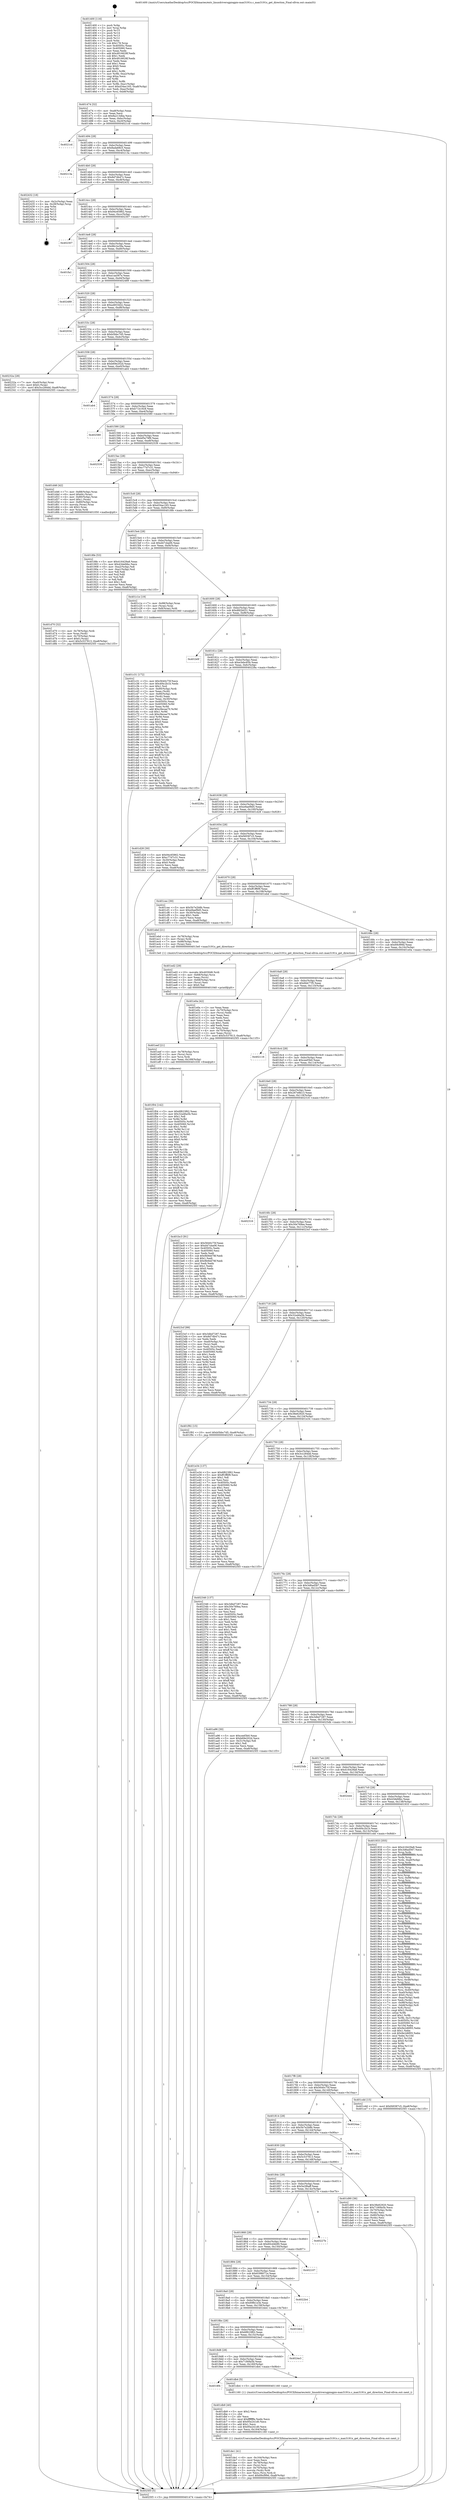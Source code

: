 digraph "0x401400" {
  label = "0x401400 (/mnt/c/Users/mathe/Desktop/tcc/POCII/binaries/extr_linuxdriversgpiogpio-max3191x.c_max3191x_get_direction_Final-ollvm.out::main(0))"
  labelloc = "t"
  node[shape=record]

  Entry [label="",width=0.3,height=0.3,shape=circle,fillcolor=black,style=filled]
  "0x401474" [label="{
     0x401474 [32]\l
     | [instrs]\l
     &nbsp;&nbsp;0x401474 \<+6\>: mov -0xa8(%rbp),%eax\l
     &nbsp;&nbsp;0x40147a \<+2\>: mov %eax,%ecx\l
     &nbsp;&nbsp;0x40147c \<+6\>: sub $0x8a213dba,%ecx\l
     &nbsp;&nbsp;0x401482 \<+6\>: mov %eax,-0xbc(%rbp)\l
     &nbsp;&nbsp;0x401488 \<+6\>: mov %ecx,-0xc0(%rbp)\l
     &nbsp;&nbsp;0x40148e \<+6\>: je 00000000004021cd \<main+0xdcd\>\l
  }"]
  "0x4021cd" [label="{
     0x4021cd\l
  }", style=dashed]
  "0x401494" [label="{
     0x401494 [28]\l
     | [instrs]\l
     &nbsp;&nbsp;0x401494 \<+5\>: jmp 0000000000401499 \<main+0x99\>\l
     &nbsp;&nbsp;0x401499 \<+6\>: mov -0xbc(%rbp),%eax\l
     &nbsp;&nbsp;0x40149f \<+5\>: sub $0x8ada68c5,%eax\l
     &nbsp;&nbsp;0x4014a4 \<+6\>: mov %eax,-0xc4(%rbp)\l
     &nbsp;&nbsp;0x4014aa \<+6\>: je 000000000040213a \<main+0xd3a\>\l
  }"]
  Exit [label="",width=0.3,height=0.3,shape=circle,fillcolor=black,style=filled,peripheries=2]
  "0x40213a" [label="{
     0x40213a\l
  }", style=dashed]
  "0x4014b0" [label="{
     0x4014b0 [28]\l
     | [instrs]\l
     &nbsp;&nbsp;0x4014b0 \<+5\>: jmp 00000000004014b5 \<main+0xb5\>\l
     &nbsp;&nbsp;0x4014b5 \<+6\>: mov -0xbc(%rbp),%eax\l
     &nbsp;&nbsp;0x4014bb \<+5\>: sub $0x8d7db47c,%eax\l
     &nbsp;&nbsp;0x4014c0 \<+6\>: mov %eax,-0xc8(%rbp)\l
     &nbsp;&nbsp;0x4014c6 \<+6\>: je 0000000000402432 \<main+0x1032\>\l
  }"]
  "0x401f04" [label="{
     0x401f04 [142]\l
     | [instrs]\l
     &nbsp;&nbsp;0x401f04 \<+5\>: mov $0x6f623f62,%eax\l
     &nbsp;&nbsp;0x401f09 \<+5\>: mov $0x32a46a5b,%esi\l
     &nbsp;&nbsp;0x401f0e \<+2\>: mov $0x1,%dl\l
     &nbsp;&nbsp;0x401f10 \<+3\>: xor %r8d,%r8d\l
     &nbsp;&nbsp;0x401f13 \<+8\>: mov 0x40505c,%r9d\l
     &nbsp;&nbsp;0x401f1b \<+8\>: mov 0x405060,%r10d\l
     &nbsp;&nbsp;0x401f23 \<+4\>: sub $0x1,%r8d\l
     &nbsp;&nbsp;0x401f27 \<+3\>: mov %r9d,%r11d\l
     &nbsp;&nbsp;0x401f2a \<+3\>: add %r8d,%r11d\l
     &nbsp;&nbsp;0x401f2d \<+4\>: imul %r11d,%r9d\l
     &nbsp;&nbsp;0x401f31 \<+4\>: and $0x1,%r9d\l
     &nbsp;&nbsp;0x401f35 \<+4\>: cmp $0x0,%r9d\l
     &nbsp;&nbsp;0x401f39 \<+3\>: sete %bl\l
     &nbsp;&nbsp;0x401f3c \<+4\>: cmp $0xa,%r10d\l
     &nbsp;&nbsp;0x401f40 \<+4\>: setl %r14b\l
     &nbsp;&nbsp;0x401f44 \<+3\>: mov %bl,%r15b\l
     &nbsp;&nbsp;0x401f47 \<+4\>: xor $0xff,%r15b\l
     &nbsp;&nbsp;0x401f4b \<+3\>: mov %r14b,%r12b\l
     &nbsp;&nbsp;0x401f4e \<+4\>: xor $0xff,%r12b\l
     &nbsp;&nbsp;0x401f52 \<+3\>: xor $0x0,%dl\l
     &nbsp;&nbsp;0x401f55 \<+3\>: mov %r15b,%r13b\l
     &nbsp;&nbsp;0x401f58 \<+4\>: and $0x0,%r13b\l
     &nbsp;&nbsp;0x401f5c \<+2\>: and %dl,%bl\l
     &nbsp;&nbsp;0x401f5e \<+3\>: mov %r12b,%cl\l
     &nbsp;&nbsp;0x401f61 \<+3\>: and $0x0,%cl\l
     &nbsp;&nbsp;0x401f64 \<+3\>: and %dl,%r14b\l
     &nbsp;&nbsp;0x401f67 \<+3\>: or %bl,%r13b\l
     &nbsp;&nbsp;0x401f6a \<+3\>: or %r14b,%cl\l
     &nbsp;&nbsp;0x401f6d \<+3\>: xor %cl,%r13b\l
     &nbsp;&nbsp;0x401f70 \<+3\>: or %r12b,%r15b\l
     &nbsp;&nbsp;0x401f73 \<+4\>: xor $0xff,%r15b\l
     &nbsp;&nbsp;0x401f77 \<+3\>: or $0x0,%dl\l
     &nbsp;&nbsp;0x401f7a \<+3\>: and %dl,%r15b\l
     &nbsp;&nbsp;0x401f7d \<+3\>: or %r15b,%r13b\l
     &nbsp;&nbsp;0x401f80 \<+4\>: test $0x1,%r13b\l
     &nbsp;&nbsp;0x401f84 \<+3\>: cmovne %esi,%eax\l
     &nbsp;&nbsp;0x401f87 \<+6\>: mov %eax,-0xa8(%rbp)\l
     &nbsp;&nbsp;0x401f8d \<+5\>: jmp 00000000004025f3 \<main+0x11f3\>\l
  }"]
  "0x402432" [label="{
     0x402432 [18]\l
     | [instrs]\l
     &nbsp;&nbsp;0x402432 \<+3\>: mov -0x2c(%rbp),%eax\l
     &nbsp;&nbsp;0x402435 \<+4\>: lea -0x28(%rbp),%rsp\l
     &nbsp;&nbsp;0x402439 \<+1\>: pop %rbx\l
     &nbsp;&nbsp;0x40243a \<+2\>: pop %r12\l
     &nbsp;&nbsp;0x40243c \<+2\>: pop %r13\l
     &nbsp;&nbsp;0x40243e \<+2\>: pop %r14\l
     &nbsp;&nbsp;0x402440 \<+2\>: pop %r15\l
     &nbsp;&nbsp;0x402442 \<+1\>: pop %rbp\l
     &nbsp;&nbsp;0x402443 \<+1\>: ret\l
  }"]
  "0x4014cc" [label="{
     0x4014cc [28]\l
     | [instrs]\l
     &nbsp;&nbsp;0x4014cc \<+5\>: jmp 00000000004014d1 \<main+0xd1\>\l
     &nbsp;&nbsp;0x4014d1 \<+6\>: mov -0xbc(%rbp),%eax\l
     &nbsp;&nbsp;0x4014d7 \<+5\>: sub $0x94c65862,%eax\l
     &nbsp;&nbsp;0x4014dc \<+6\>: mov %eax,-0xcc(%rbp)\l
     &nbsp;&nbsp;0x4014e2 \<+6\>: je 0000000000402307 \<main+0xf07\>\l
  }"]
  "0x401eef" [label="{
     0x401eef [21]\l
     | [instrs]\l
     &nbsp;&nbsp;0x401eef \<+4\>: mov -0x78(%rbp),%rcx\l
     &nbsp;&nbsp;0x401ef3 \<+3\>: mov (%rcx),%rcx\l
     &nbsp;&nbsp;0x401ef6 \<+3\>: mov %rcx,%rdi\l
     &nbsp;&nbsp;0x401ef9 \<+6\>: mov %eax,-0x168(%rbp)\l
     &nbsp;&nbsp;0x401eff \<+5\>: call 0000000000401030 \<free@plt\>\l
     | [calls]\l
     &nbsp;&nbsp;0x401030 \{1\} (unknown)\l
  }"]
  "0x402307" [label="{
     0x402307\l
  }", style=dashed]
  "0x4014e8" [label="{
     0x4014e8 [28]\l
     | [instrs]\l
     &nbsp;&nbsp;0x4014e8 \<+5\>: jmp 00000000004014ed \<main+0xed\>\l
     &nbsp;&nbsp;0x4014ed \<+6\>: mov -0xbc(%rbp),%eax\l
     &nbsp;&nbsp;0x4014f3 \<+5\>: sub $0x96c2e39a,%eax\l
     &nbsp;&nbsp;0x4014f8 \<+6\>: mov %eax,-0xd0(%rbp)\l
     &nbsp;&nbsp;0x4014fe \<+6\>: je 0000000000401fa1 \<main+0xba1\>\l
  }"]
  "0x401ed2" [label="{
     0x401ed2 [29]\l
     | [instrs]\l
     &nbsp;&nbsp;0x401ed2 \<+10\>: movabs $0x4030d6,%rdi\l
     &nbsp;&nbsp;0x401edc \<+4\>: mov -0x68(%rbp),%rcx\l
     &nbsp;&nbsp;0x401ee0 \<+2\>: mov %eax,(%rcx)\l
     &nbsp;&nbsp;0x401ee2 \<+4\>: mov -0x68(%rbp),%rcx\l
     &nbsp;&nbsp;0x401ee6 \<+2\>: mov (%rcx),%esi\l
     &nbsp;&nbsp;0x401ee8 \<+2\>: mov $0x0,%al\l
     &nbsp;&nbsp;0x401eea \<+5\>: call 0000000000401040 \<printf@plt\>\l
     | [calls]\l
     &nbsp;&nbsp;0x401040 \{1\} (unknown)\l
  }"]
  "0x401fa1" [label="{
     0x401fa1\l
  }", style=dashed]
  "0x401504" [label="{
     0x401504 [28]\l
     | [instrs]\l
     &nbsp;&nbsp;0x401504 \<+5\>: jmp 0000000000401509 \<main+0x109\>\l
     &nbsp;&nbsp;0x401509 \<+6\>: mov -0xbc(%rbp),%eax\l
     &nbsp;&nbsp;0x40150f \<+5\>: sub $0xa1aa587e,%eax\l
     &nbsp;&nbsp;0x401514 \<+6\>: mov %eax,-0xd4(%rbp)\l
     &nbsp;&nbsp;0x40151a \<+6\>: je 0000000000402489 \<main+0x1089\>\l
  }"]
  "0x401de1" [label="{
     0x401de1 [41]\l
     | [instrs]\l
     &nbsp;&nbsp;0x401de1 \<+6\>: mov -0x164(%rbp),%ecx\l
     &nbsp;&nbsp;0x401de7 \<+3\>: imul %eax,%ecx\l
     &nbsp;&nbsp;0x401dea \<+4\>: mov -0x78(%rbp),%rsi\l
     &nbsp;&nbsp;0x401dee \<+3\>: mov (%rsi),%rsi\l
     &nbsp;&nbsp;0x401df1 \<+4\>: mov -0x70(%rbp),%rdi\l
     &nbsp;&nbsp;0x401df5 \<+3\>: movslq (%rdi),%rdi\l
     &nbsp;&nbsp;0x401df8 \<+3\>: mov %ecx,(%rsi,%rdi,4)\l
     &nbsp;&nbsp;0x401dfb \<+10\>: movl $0x69cf99d,-0xa8(%rbp)\l
     &nbsp;&nbsp;0x401e05 \<+5\>: jmp 00000000004025f3 \<main+0x11f3\>\l
  }"]
  "0x402489" [label="{
     0x402489\l
  }", style=dashed]
  "0x401520" [label="{
     0x401520 [28]\l
     | [instrs]\l
     &nbsp;&nbsp;0x401520 \<+5\>: jmp 0000000000401525 \<main+0x125\>\l
     &nbsp;&nbsp;0x401525 \<+6\>: mov -0xbc(%rbp),%eax\l
     &nbsp;&nbsp;0x40152b \<+5\>: sub $0xa4833d2c,%eax\l
     &nbsp;&nbsp;0x401530 \<+6\>: mov %eax,-0xd8(%rbp)\l
     &nbsp;&nbsp;0x401536 \<+6\>: je 0000000000402034 \<main+0xc34\>\l
  }"]
  "0x401db9" [label="{
     0x401db9 [40]\l
     | [instrs]\l
     &nbsp;&nbsp;0x401db9 \<+5\>: mov $0x2,%ecx\l
     &nbsp;&nbsp;0x401dbe \<+1\>: cltd\l
     &nbsp;&nbsp;0x401dbf \<+2\>: idiv %ecx\l
     &nbsp;&nbsp;0x401dc1 \<+6\>: imul $0xfffffffe,%edx,%ecx\l
     &nbsp;&nbsp;0x401dc7 \<+6\>: add $0x95e241d0,%ecx\l
     &nbsp;&nbsp;0x401dcd \<+3\>: add $0x1,%ecx\l
     &nbsp;&nbsp;0x401dd0 \<+6\>: sub $0x95e241d0,%ecx\l
     &nbsp;&nbsp;0x401dd6 \<+6\>: mov %ecx,-0x164(%rbp)\l
     &nbsp;&nbsp;0x401ddc \<+5\>: call 0000000000401160 \<next_i\>\l
     | [calls]\l
     &nbsp;&nbsp;0x401160 \{1\} (/mnt/c/Users/mathe/Desktop/tcc/POCII/binaries/extr_linuxdriversgpiogpio-max3191x.c_max3191x_get_direction_Final-ollvm.out::next_i)\l
  }"]
  "0x402034" [label="{
     0x402034\l
  }", style=dashed]
  "0x40153c" [label="{
     0x40153c [28]\l
     | [instrs]\l
     &nbsp;&nbsp;0x40153c \<+5\>: jmp 0000000000401541 \<main+0x141\>\l
     &nbsp;&nbsp;0x401541 \<+6\>: mov -0xbc(%rbp),%eax\l
     &nbsp;&nbsp;0x401547 \<+5\>: sub $0xb5bbc7d5,%eax\l
     &nbsp;&nbsp;0x40154c \<+6\>: mov %eax,-0xdc(%rbp)\l
     &nbsp;&nbsp;0x401552 \<+6\>: je 000000000040232a \<main+0xf2a\>\l
  }"]
  "0x4018f4" [label="{
     0x4018f4\l
  }", style=dashed]
  "0x40232a" [label="{
     0x40232a [28]\l
     | [instrs]\l
     &nbsp;&nbsp;0x40232a \<+7\>: mov -0xa0(%rbp),%rax\l
     &nbsp;&nbsp;0x402331 \<+6\>: movl $0x0,(%rax)\l
     &nbsp;&nbsp;0x402337 \<+10\>: movl $0x3cc284dd,-0xa8(%rbp)\l
     &nbsp;&nbsp;0x402341 \<+5\>: jmp 00000000004025f3 \<main+0x11f3\>\l
  }"]
  "0x401558" [label="{
     0x401558 [28]\l
     | [instrs]\l
     &nbsp;&nbsp;0x401558 \<+5\>: jmp 000000000040155d \<main+0x15d\>\l
     &nbsp;&nbsp;0x40155d \<+6\>: mov -0xbc(%rbp),%eax\l
     &nbsp;&nbsp;0x401563 \<+5\>: sub $0xb69e202d,%eax\l
     &nbsp;&nbsp;0x401568 \<+6\>: mov %eax,-0xe0(%rbp)\l
     &nbsp;&nbsp;0x40156e \<+6\>: je 0000000000401ab4 \<main+0x6b4\>\l
  }"]
  "0x401db4" [label="{
     0x401db4 [5]\l
     | [instrs]\l
     &nbsp;&nbsp;0x401db4 \<+5\>: call 0000000000401160 \<next_i\>\l
     | [calls]\l
     &nbsp;&nbsp;0x401160 \{1\} (/mnt/c/Users/mathe/Desktop/tcc/POCII/binaries/extr_linuxdriversgpiogpio-max3191x.c_max3191x_get_direction_Final-ollvm.out::next_i)\l
  }"]
  "0x401ab4" [label="{
     0x401ab4\l
  }", style=dashed]
  "0x401574" [label="{
     0x401574 [28]\l
     | [instrs]\l
     &nbsp;&nbsp;0x401574 \<+5\>: jmp 0000000000401579 \<main+0x179\>\l
     &nbsp;&nbsp;0x401579 \<+6\>: mov -0xbc(%rbp),%eax\l
     &nbsp;&nbsp;0x40157f \<+5\>: sub $0xb71b16c8,%eax\l
     &nbsp;&nbsp;0x401584 \<+6\>: mov %eax,-0xe4(%rbp)\l
     &nbsp;&nbsp;0x40158a \<+6\>: je 0000000000402580 \<main+0x1180\>\l
  }"]
  "0x4018d8" [label="{
     0x4018d8 [28]\l
     | [instrs]\l
     &nbsp;&nbsp;0x4018d8 \<+5\>: jmp 00000000004018dd \<main+0x4dd\>\l
     &nbsp;&nbsp;0x4018dd \<+6\>: mov -0xbc(%rbp),%eax\l
     &nbsp;&nbsp;0x4018e3 \<+5\>: sub $0x7180fa5b,%eax\l
     &nbsp;&nbsp;0x4018e8 \<+6\>: mov %eax,-0x160(%rbp)\l
     &nbsp;&nbsp;0x4018ee \<+6\>: je 0000000000401db4 \<main+0x9b4\>\l
  }"]
  "0x402580" [label="{
     0x402580\l
  }", style=dashed]
  "0x401590" [label="{
     0x401590 [28]\l
     | [instrs]\l
     &nbsp;&nbsp;0x401590 \<+5\>: jmp 0000000000401595 \<main+0x195\>\l
     &nbsp;&nbsp;0x401595 \<+6\>: mov -0xbc(%rbp),%eax\l
     &nbsp;&nbsp;0x40159b \<+5\>: sub $0xbf5e79f9,%eax\l
     &nbsp;&nbsp;0x4015a0 \<+6\>: mov %eax,-0xe8(%rbp)\l
     &nbsp;&nbsp;0x4015a6 \<+6\>: je 0000000000402539 \<main+0x1139\>\l
  }"]
  "0x4024e3" [label="{
     0x4024e3\l
  }", style=dashed]
  "0x402539" [label="{
     0x402539\l
  }", style=dashed]
  "0x4015ac" [label="{
     0x4015ac [28]\l
     | [instrs]\l
     &nbsp;&nbsp;0x4015ac \<+5\>: jmp 00000000004015b1 \<main+0x1b1\>\l
     &nbsp;&nbsp;0x4015b1 \<+6\>: mov -0xbc(%rbp),%eax\l
     &nbsp;&nbsp;0x4015b7 \<+5\>: sub $0xc77d7c31,%eax\l
     &nbsp;&nbsp;0x4015bc \<+6\>: mov %eax,-0xec(%rbp)\l
     &nbsp;&nbsp;0x4015c2 \<+6\>: je 0000000000401d46 \<main+0x946\>\l
  }"]
  "0x4018bc" [label="{
     0x4018bc [28]\l
     | [instrs]\l
     &nbsp;&nbsp;0x4018bc \<+5\>: jmp 00000000004018c1 \<main+0x4c1\>\l
     &nbsp;&nbsp;0x4018c1 \<+6\>: mov -0xbc(%rbp),%eax\l
     &nbsp;&nbsp;0x4018c7 \<+5\>: sub $0x6f623f62,%eax\l
     &nbsp;&nbsp;0x4018cc \<+6\>: mov %eax,-0x15c(%rbp)\l
     &nbsp;&nbsp;0x4018d2 \<+6\>: je 00000000004024e3 \<main+0x10e3\>\l
  }"]
  "0x401d46" [label="{
     0x401d46 [42]\l
     | [instrs]\l
     &nbsp;&nbsp;0x401d46 \<+7\>: mov -0x88(%rbp),%rax\l
     &nbsp;&nbsp;0x401d4d \<+6\>: movl $0x64,(%rax)\l
     &nbsp;&nbsp;0x401d53 \<+4\>: mov -0x80(%rbp),%rax\l
     &nbsp;&nbsp;0x401d57 \<+6\>: movl $0x1,(%rax)\l
     &nbsp;&nbsp;0x401d5d \<+4\>: mov -0x80(%rbp),%rax\l
     &nbsp;&nbsp;0x401d61 \<+3\>: movslq (%rax),%rax\l
     &nbsp;&nbsp;0x401d64 \<+4\>: shl $0x2,%rax\l
     &nbsp;&nbsp;0x401d68 \<+3\>: mov %rax,%rdi\l
     &nbsp;&nbsp;0x401d6b \<+5\>: call 0000000000401050 \<malloc@plt\>\l
     | [calls]\l
     &nbsp;&nbsp;0x401050 \{1\} (unknown)\l
  }"]
  "0x4015c8" [label="{
     0x4015c8 [28]\l
     | [instrs]\l
     &nbsp;&nbsp;0x4015c8 \<+5\>: jmp 00000000004015cd \<main+0x1cd\>\l
     &nbsp;&nbsp;0x4015cd \<+6\>: mov -0xbc(%rbp),%eax\l
     &nbsp;&nbsp;0x4015d3 \<+5\>: sub $0xd34ac165,%eax\l
     &nbsp;&nbsp;0x4015d8 \<+6\>: mov %eax,-0xf0(%rbp)\l
     &nbsp;&nbsp;0x4015de \<+6\>: je 00000000004018fe \<main+0x4fe\>\l
  }"]
  "0x401bb4" [label="{
     0x401bb4\l
  }", style=dashed]
  "0x4018fe" [label="{
     0x4018fe [53]\l
     | [instrs]\l
     &nbsp;&nbsp;0x4018fe \<+5\>: mov $0x416429a8,%eax\l
     &nbsp;&nbsp;0x401903 \<+5\>: mov $0x43defdbc,%ecx\l
     &nbsp;&nbsp;0x401908 \<+6\>: mov -0xa2(%rbp),%dl\l
     &nbsp;&nbsp;0x40190e \<+7\>: mov -0xa1(%rbp),%sil\l
     &nbsp;&nbsp;0x401915 \<+3\>: mov %dl,%dil\l
     &nbsp;&nbsp;0x401918 \<+3\>: and %sil,%dil\l
     &nbsp;&nbsp;0x40191b \<+3\>: xor %sil,%dl\l
     &nbsp;&nbsp;0x40191e \<+3\>: or %dl,%dil\l
     &nbsp;&nbsp;0x401921 \<+4\>: test $0x1,%dil\l
     &nbsp;&nbsp;0x401925 \<+3\>: cmovne %ecx,%eax\l
     &nbsp;&nbsp;0x401928 \<+6\>: mov %eax,-0xa8(%rbp)\l
     &nbsp;&nbsp;0x40192e \<+5\>: jmp 00000000004025f3 \<main+0x11f3\>\l
  }"]
  "0x4015e4" [label="{
     0x4015e4 [28]\l
     | [instrs]\l
     &nbsp;&nbsp;0x4015e4 \<+5\>: jmp 00000000004015e9 \<main+0x1e9\>\l
     &nbsp;&nbsp;0x4015e9 \<+6\>: mov -0xbc(%rbp),%eax\l
     &nbsp;&nbsp;0x4015ef \<+5\>: sub $0xd47cba06,%eax\l
     &nbsp;&nbsp;0x4015f4 \<+6\>: mov %eax,-0xf4(%rbp)\l
     &nbsp;&nbsp;0x4015fa \<+6\>: je 0000000000401c1e \<main+0x81e\>\l
  }"]
  "0x4025f3" [label="{
     0x4025f3 [5]\l
     | [instrs]\l
     &nbsp;&nbsp;0x4025f3 \<+5\>: jmp 0000000000401474 \<main+0x74\>\l
  }"]
  "0x401400" [label="{
     0x401400 [116]\l
     | [instrs]\l
     &nbsp;&nbsp;0x401400 \<+1\>: push %rbp\l
     &nbsp;&nbsp;0x401401 \<+3\>: mov %rsp,%rbp\l
     &nbsp;&nbsp;0x401404 \<+2\>: push %r15\l
     &nbsp;&nbsp;0x401406 \<+2\>: push %r14\l
     &nbsp;&nbsp;0x401408 \<+2\>: push %r13\l
     &nbsp;&nbsp;0x40140a \<+2\>: push %r12\l
     &nbsp;&nbsp;0x40140c \<+1\>: push %rbx\l
     &nbsp;&nbsp;0x40140d \<+7\>: sub $0x178,%rsp\l
     &nbsp;&nbsp;0x401414 \<+7\>: mov 0x40505c,%eax\l
     &nbsp;&nbsp;0x40141b \<+7\>: mov 0x405060,%ecx\l
     &nbsp;&nbsp;0x401422 \<+2\>: mov %eax,%edx\l
     &nbsp;&nbsp;0x401424 \<+6\>: add $0x4916628f,%edx\l
     &nbsp;&nbsp;0x40142a \<+3\>: sub $0x1,%edx\l
     &nbsp;&nbsp;0x40142d \<+6\>: sub $0x4916628f,%edx\l
     &nbsp;&nbsp;0x401433 \<+3\>: imul %edx,%eax\l
     &nbsp;&nbsp;0x401436 \<+3\>: and $0x1,%eax\l
     &nbsp;&nbsp;0x401439 \<+3\>: cmp $0x0,%eax\l
     &nbsp;&nbsp;0x40143c \<+4\>: sete %r8b\l
     &nbsp;&nbsp;0x401440 \<+4\>: and $0x1,%r8b\l
     &nbsp;&nbsp;0x401444 \<+7\>: mov %r8b,-0xa2(%rbp)\l
     &nbsp;&nbsp;0x40144b \<+3\>: cmp $0xa,%ecx\l
     &nbsp;&nbsp;0x40144e \<+4\>: setl %r8b\l
     &nbsp;&nbsp;0x401452 \<+4\>: and $0x1,%r8b\l
     &nbsp;&nbsp;0x401456 \<+7\>: mov %r8b,-0xa1(%rbp)\l
     &nbsp;&nbsp;0x40145d \<+10\>: movl $0xd34ac165,-0xa8(%rbp)\l
     &nbsp;&nbsp;0x401467 \<+6\>: mov %edi,-0xac(%rbp)\l
     &nbsp;&nbsp;0x40146d \<+7\>: mov %rsi,-0xb8(%rbp)\l
  }"]
  "0x4018a0" [label="{
     0x4018a0 [28]\l
     | [instrs]\l
     &nbsp;&nbsp;0x4018a0 \<+5\>: jmp 00000000004018a5 \<main+0x4a5\>\l
     &nbsp;&nbsp;0x4018a5 \<+6\>: mov -0xbc(%rbp),%eax\l
     &nbsp;&nbsp;0x4018ab \<+5\>: sub $0x69fb1e3e,%eax\l
     &nbsp;&nbsp;0x4018b0 \<+6\>: mov %eax,-0x158(%rbp)\l
     &nbsp;&nbsp;0x4018b6 \<+6\>: je 0000000000401bb4 \<main+0x7b4\>\l
  }"]
  "0x401c1e" [label="{
     0x401c1e [19]\l
     | [instrs]\l
     &nbsp;&nbsp;0x401c1e \<+7\>: mov -0x98(%rbp),%rax\l
     &nbsp;&nbsp;0x401c25 \<+3\>: mov (%rax),%rax\l
     &nbsp;&nbsp;0x401c28 \<+4\>: mov 0x8(%rax),%rdi\l
     &nbsp;&nbsp;0x401c2c \<+5\>: call 0000000000401060 \<atoi@plt\>\l
     | [calls]\l
     &nbsp;&nbsp;0x401060 \{1\} (unknown)\l
  }"]
  "0x401600" [label="{
     0x401600 [28]\l
     | [instrs]\l
     &nbsp;&nbsp;0x401600 \<+5\>: jmp 0000000000401605 \<main+0x205\>\l
     &nbsp;&nbsp;0x401605 \<+6\>: mov -0xbc(%rbp),%eax\l
     &nbsp;&nbsp;0x40160b \<+5\>: sub $0xdfd2b031,%eax\l
     &nbsp;&nbsp;0x401610 \<+6\>: mov %eax,-0xf8(%rbp)\l
     &nbsp;&nbsp;0x401616 \<+6\>: je 0000000000401b0f \<main+0x70f\>\l
  }"]
  "0x4022b4" [label="{
     0x4022b4\l
  }", style=dashed]
  "0x401b0f" [label="{
     0x401b0f\l
  }", style=dashed]
  "0x40161c" [label="{
     0x40161c [28]\l
     | [instrs]\l
     &nbsp;&nbsp;0x40161c \<+5\>: jmp 0000000000401621 \<main+0x221\>\l
     &nbsp;&nbsp;0x401621 \<+6\>: mov -0xbc(%rbp),%eax\l
     &nbsp;&nbsp;0x401627 \<+5\>: sub $0xe3ebc65b,%eax\l
     &nbsp;&nbsp;0x40162c \<+6\>: mov %eax,-0xfc(%rbp)\l
     &nbsp;&nbsp;0x401632 \<+6\>: je 000000000040228a \<main+0xe8a\>\l
  }"]
  "0x401884" [label="{
     0x401884 [28]\l
     | [instrs]\l
     &nbsp;&nbsp;0x401884 \<+5\>: jmp 0000000000401889 \<main+0x489\>\l
     &nbsp;&nbsp;0x401889 \<+6\>: mov -0xbc(%rbp),%eax\l
     &nbsp;&nbsp;0x40188f \<+5\>: sub $0x6398071e,%eax\l
     &nbsp;&nbsp;0x401894 \<+6\>: mov %eax,-0x154(%rbp)\l
     &nbsp;&nbsp;0x40189a \<+6\>: je 00000000004022b4 \<main+0xeb4\>\l
  }"]
  "0x40228a" [label="{
     0x40228a\l
  }", style=dashed]
  "0x401638" [label="{
     0x401638 [28]\l
     | [instrs]\l
     &nbsp;&nbsp;0x401638 \<+5\>: jmp 000000000040163d \<main+0x23d\>\l
     &nbsp;&nbsp;0x40163d \<+6\>: mov -0xbc(%rbp),%eax\l
     &nbsp;&nbsp;0x401643 \<+5\>: sub $0xe9aef9d5,%eax\l
     &nbsp;&nbsp;0x401648 \<+6\>: mov %eax,-0x100(%rbp)\l
     &nbsp;&nbsp;0x40164e \<+6\>: je 0000000000401d28 \<main+0x928\>\l
  }"]
  "0x402107" [label="{
     0x402107\l
  }", style=dashed]
  "0x401d28" [label="{
     0x401d28 [30]\l
     | [instrs]\l
     &nbsp;&nbsp;0x401d28 \<+5\>: mov $0x94c65862,%eax\l
     &nbsp;&nbsp;0x401d2d \<+5\>: mov $0xc77d7c31,%ecx\l
     &nbsp;&nbsp;0x401d32 \<+3\>: mov -0x30(%rbp),%edx\l
     &nbsp;&nbsp;0x401d35 \<+3\>: cmp $0x0,%edx\l
     &nbsp;&nbsp;0x401d38 \<+3\>: cmove %ecx,%eax\l
     &nbsp;&nbsp;0x401d3b \<+6\>: mov %eax,-0xa8(%rbp)\l
     &nbsp;&nbsp;0x401d41 \<+5\>: jmp 00000000004025f3 \<main+0x11f3\>\l
  }"]
  "0x401654" [label="{
     0x401654 [28]\l
     | [instrs]\l
     &nbsp;&nbsp;0x401654 \<+5\>: jmp 0000000000401659 \<main+0x259\>\l
     &nbsp;&nbsp;0x401659 \<+6\>: mov -0xbc(%rbp),%eax\l
     &nbsp;&nbsp;0x40165f \<+5\>: sub $0xf49387c5,%eax\l
     &nbsp;&nbsp;0x401664 \<+6\>: mov %eax,-0x104(%rbp)\l
     &nbsp;&nbsp;0x40166a \<+6\>: je 0000000000401cec \<main+0x8ec\>\l
  }"]
  "0x401868" [label="{
     0x401868 [28]\l
     | [instrs]\l
     &nbsp;&nbsp;0x401868 \<+5\>: jmp 000000000040186d \<main+0x46d\>\l
     &nbsp;&nbsp;0x40186d \<+6\>: mov -0xbc(%rbp),%eax\l
     &nbsp;&nbsp;0x401873 \<+5\>: sub $0x60cd4b90,%eax\l
     &nbsp;&nbsp;0x401878 \<+6\>: mov %eax,-0x150(%rbp)\l
     &nbsp;&nbsp;0x40187e \<+6\>: je 0000000000402107 \<main+0xd07\>\l
  }"]
  "0x401cec" [label="{
     0x401cec [30]\l
     | [instrs]\l
     &nbsp;&nbsp;0x401cec \<+5\>: mov $0x5b7e2b8b,%eax\l
     &nbsp;&nbsp;0x401cf1 \<+5\>: mov $0xe9aef9d5,%ecx\l
     &nbsp;&nbsp;0x401cf6 \<+3\>: mov -0x30(%rbp),%edx\l
     &nbsp;&nbsp;0x401cf9 \<+3\>: cmp $0x1,%edx\l
     &nbsp;&nbsp;0x401cfc \<+3\>: cmovl %ecx,%eax\l
     &nbsp;&nbsp;0x401cff \<+6\>: mov %eax,-0xa8(%rbp)\l
     &nbsp;&nbsp;0x401d05 \<+5\>: jmp 00000000004025f3 \<main+0x11f3\>\l
  }"]
  "0x401670" [label="{
     0x401670 [28]\l
     | [instrs]\l
     &nbsp;&nbsp;0x401670 \<+5\>: jmp 0000000000401675 \<main+0x275\>\l
     &nbsp;&nbsp;0x401675 \<+6\>: mov -0xbc(%rbp),%eax\l
     &nbsp;&nbsp;0x40167b \<+5\>: sub $0xff1ff6f9,%eax\l
     &nbsp;&nbsp;0x401680 \<+6\>: mov %eax,-0x108(%rbp)\l
     &nbsp;&nbsp;0x401686 \<+6\>: je 0000000000401ebd \<main+0xabd\>\l
  }"]
  "0x40227b" [label="{
     0x40227b\l
  }", style=dashed]
  "0x401ebd" [label="{
     0x401ebd [21]\l
     | [instrs]\l
     &nbsp;&nbsp;0x401ebd \<+4\>: mov -0x78(%rbp),%rax\l
     &nbsp;&nbsp;0x401ec1 \<+3\>: mov (%rax),%rdi\l
     &nbsp;&nbsp;0x401ec4 \<+7\>: mov -0x88(%rbp),%rax\l
     &nbsp;&nbsp;0x401ecb \<+2\>: mov (%rax),%esi\l
     &nbsp;&nbsp;0x401ecd \<+5\>: call 00000000004013e0 \<max3191x_get_direction\>\l
     | [calls]\l
     &nbsp;&nbsp;0x4013e0 \{1\} (/mnt/c/Users/mathe/Desktop/tcc/POCII/binaries/extr_linuxdriversgpiogpio-max3191x.c_max3191x_get_direction_Final-ollvm.out::max3191x_get_direction)\l
  }"]
  "0x40168c" [label="{
     0x40168c [28]\l
     | [instrs]\l
     &nbsp;&nbsp;0x40168c \<+5\>: jmp 0000000000401691 \<main+0x291\>\l
     &nbsp;&nbsp;0x401691 \<+6\>: mov -0xbc(%rbp),%eax\l
     &nbsp;&nbsp;0x401697 \<+5\>: sub $0x69cf99d,%eax\l
     &nbsp;&nbsp;0x40169c \<+6\>: mov %eax,-0x10c(%rbp)\l
     &nbsp;&nbsp;0x4016a2 \<+6\>: je 0000000000401e0a \<main+0xa0a\>\l
  }"]
  "0x40184c" [label="{
     0x40184c [28]\l
     | [instrs]\l
     &nbsp;&nbsp;0x40184c \<+5\>: jmp 0000000000401851 \<main+0x451\>\l
     &nbsp;&nbsp;0x401851 \<+6\>: mov -0xbc(%rbp),%eax\l
     &nbsp;&nbsp;0x401857 \<+5\>: sub $0x5e2f6aff,%eax\l
     &nbsp;&nbsp;0x40185c \<+6\>: mov %eax,-0x14c(%rbp)\l
     &nbsp;&nbsp;0x401862 \<+6\>: je 000000000040227b \<main+0xe7b\>\l
  }"]
  "0x401e0a" [label="{
     0x401e0a [42]\l
     | [instrs]\l
     &nbsp;&nbsp;0x401e0a \<+2\>: xor %eax,%eax\l
     &nbsp;&nbsp;0x401e0c \<+4\>: mov -0x70(%rbp),%rcx\l
     &nbsp;&nbsp;0x401e10 \<+2\>: mov (%rcx),%edx\l
     &nbsp;&nbsp;0x401e12 \<+2\>: mov %eax,%esi\l
     &nbsp;&nbsp;0x401e14 \<+2\>: sub %edx,%esi\l
     &nbsp;&nbsp;0x401e16 \<+2\>: mov %eax,%edx\l
     &nbsp;&nbsp;0x401e18 \<+3\>: sub $0x1,%edx\l
     &nbsp;&nbsp;0x401e1b \<+2\>: add %edx,%esi\l
     &nbsp;&nbsp;0x401e1d \<+2\>: sub %esi,%eax\l
     &nbsp;&nbsp;0x401e1f \<+4\>: mov -0x70(%rbp),%rcx\l
     &nbsp;&nbsp;0x401e23 \<+2\>: mov %eax,(%rcx)\l
     &nbsp;&nbsp;0x401e25 \<+10\>: movl $0x5c537813,-0xa8(%rbp)\l
     &nbsp;&nbsp;0x401e2f \<+5\>: jmp 00000000004025f3 \<main+0x11f3\>\l
  }"]
  "0x4016a8" [label="{
     0x4016a8 [28]\l
     | [instrs]\l
     &nbsp;&nbsp;0x4016a8 \<+5\>: jmp 00000000004016ad \<main+0x2ad\>\l
     &nbsp;&nbsp;0x4016ad \<+6\>: mov -0xbc(%rbp),%eax\l
     &nbsp;&nbsp;0x4016b3 \<+5\>: sub $0x6bb77f5,%eax\l
     &nbsp;&nbsp;0x4016b8 \<+6\>: mov %eax,-0x110(%rbp)\l
     &nbsp;&nbsp;0x4016be \<+6\>: je 0000000000402116 \<main+0xd16\>\l
  }"]
  "0x401d90" [label="{
     0x401d90 [36]\l
     | [instrs]\l
     &nbsp;&nbsp;0x401d90 \<+5\>: mov $0x38e62920,%eax\l
     &nbsp;&nbsp;0x401d95 \<+5\>: mov $0x7180fa5b,%ecx\l
     &nbsp;&nbsp;0x401d9a \<+4\>: mov -0x70(%rbp),%rdx\l
     &nbsp;&nbsp;0x401d9e \<+2\>: mov (%rdx),%esi\l
     &nbsp;&nbsp;0x401da0 \<+4\>: mov -0x80(%rbp),%rdx\l
     &nbsp;&nbsp;0x401da4 \<+2\>: cmp (%rdx),%esi\l
     &nbsp;&nbsp;0x401da6 \<+3\>: cmovl %ecx,%eax\l
     &nbsp;&nbsp;0x401da9 \<+6\>: mov %eax,-0xa8(%rbp)\l
     &nbsp;&nbsp;0x401daf \<+5\>: jmp 00000000004025f3 \<main+0x11f3\>\l
  }"]
  "0x402116" [label="{
     0x402116\l
  }", style=dashed]
  "0x4016c4" [label="{
     0x4016c4 [28]\l
     | [instrs]\l
     &nbsp;&nbsp;0x4016c4 \<+5\>: jmp 00000000004016c9 \<main+0x2c9\>\l
     &nbsp;&nbsp;0x4016c9 \<+6\>: mov -0xbc(%rbp),%eax\l
     &nbsp;&nbsp;0x4016cf \<+5\>: sub $0xceef3b0,%eax\l
     &nbsp;&nbsp;0x4016d4 \<+6\>: mov %eax,-0x114(%rbp)\l
     &nbsp;&nbsp;0x4016da \<+6\>: je 0000000000401bc3 \<main+0x7c3\>\l
  }"]
  "0x401830" [label="{
     0x401830 [28]\l
     | [instrs]\l
     &nbsp;&nbsp;0x401830 \<+5\>: jmp 0000000000401835 \<main+0x435\>\l
     &nbsp;&nbsp;0x401835 \<+6\>: mov -0xbc(%rbp),%eax\l
     &nbsp;&nbsp;0x40183b \<+5\>: sub $0x5c537813,%eax\l
     &nbsp;&nbsp;0x401840 \<+6\>: mov %eax,-0x148(%rbp)\l
     &nbsp;&nbsp;0x401846 \<+6\>: je 0000000000401d90 \<main+0x990\>\l
  }"]
  "0x401bc3" [label="{
     0x401bc3 [91]\l
     | [instrs]\l
     &nbsp;&nbsp;0x401bc3 \<+5\>: mov $0x5640c75f,%eax\l
     &nbsp;&nbsp;0x401bc8 \<+5\>: mov $0xd47cba06,%ecx\l
     &nbsp;&nbsp;0x401bcd \<+7\>: mov 0x40505c,%edx\l
     &nbsp;&nbsp;0x401bd4 \<+7\>: mov 0x405060,%esi\l
     &nbsp;&nbsp;0x401bdb \<+2\>: mov %edx,%edi\l
     &nbsp;&nbsp;0x401bdd \<+6\>: sub $0x9b9dd78f,%edi\l
     &nbsp;&nbsp;0x401be3 \<+3\>: sub $0x1,%edi\l
     &nbsp;&nbsp;0x401be6 \<+6\>: add $0x9b9dd78f,%edi\l
     &nbsp;&nbsp;0x401bec \<+3\>: imul %edi,%edx\l
     &nbsp;&nbsp;0x401bef \<+3\>: and $0x1,%edx\l
     &nbsp;&nbsp;0x401bf2 \<+3\>: cmp $0x0,%edx\l
     &nbsp;&nbsp;0x401bf5 \<+4\>: sete %r8b\l
     &nbsp;&nbsp;0x401bf9 \<+3\>: cmp $0xa,%esi\l
     &nbsp;&nbsp;0x401bfc \<+4\>: setl %r9b\l
     &nbsp;&nbsp;0x401c00 \<+3\>: mov %r8b,%r10b\l
     &nbsp;&nbsp;0x401c03 \<+3\>: and %r9b,%r10b\l
     &nbsp;&nbsp;0x401c06 \<+3\>: xor %r9b,%r8b\l
     &nbsp;&nbsp;0x401c09 \<+3\>: or %r8b,%r10b\l
     &nbsp;&nbsp;0x401c0c \<+4\>: test $0x1,%r10b\l
     &nbsp;&nbsp;0x401c10 \<+3\>: cmovne %ecx,%eax\l
     &nbsp;&nbsp;0x401c13 \<+6\>: mov %eax,-0xa8(%rbp)\l
     &nbsp;&nbsp;0x401c19 \<+5\>: jmp 00000000004025f3 \<main+0x11f3\>\l
  }"]
  "0x4016e0" [label="{
     0x4016e0 [28]\l
     | [instrs]\l
     &nbsp;&nbsp;0x4016e0 \<+5\>: jmp 00000000004016e5 \<main+0x2e5\>\l
     &nbsp;&nbsp;0x4016e5 \<+6\>: mov -0xbc(%rbp),%eax\l
     &nbsp;&nbsp;0x4016eb \<+5\>: sub $0x267e8b13,%eax\l
     &nbsp;&nbsp;0x4016f0 \<+6\>: mov %eax,-0x118(%rbp)\l
     &nbsp;&nbsp;0x4016f6 \<+6\>: je 0000000000402316 \<main+0xf16\>\l
  }"]
  "0x401d0a" [label="{
     0x401d0a\l
  }", style=dashed]
  "0x402316" [label="{
     0x402316\l
  }", style=dashed]
  "0x4016fc" [label="{
     0x4016fc [28]\l
     | [instrs]\l
     &nbsp;&nbsp;0x4016fc \<+5\>: jmp 0000000000401701 \<main+0x301\>\l
     &nbsp;&nbsp;0x401701 \<+6\>: mov -0xbc(%rbp),%eax\l
     &nbsp;&nbsp;0x401707 \<+5\>: sub $0x30e769ea,%eax\l
     &nbsp;&nbsp;0x40170c \<+6\>: mov %eax,-0x11c(%rbp)\l
     &nbsp;&nbsp;0x401712 \<+6\>: je 00000000004023cf \<main+0xfcf\>\l
  }"]
  "0x401814" [label="{
     0x401814 [28]\l
     | [instrs]\l
     &nbsp;&nbsp;0x401814 \<+5\>: jmp 0000000000401819 \<main+0x419\>\l
     &nbsp;&nbsp;0x401819 \<+6\>: mov -0xbc(%rbp),%eax\l
     &nbsp;&nbsp;0x40181f \<+5\>: sub $0x5b7e2b8b,%eax\l
     &nbsp;&nbsp;0x401824 \<+6\>: mov %eax,-0x144(%rbp)\l
     &nbsp;&nbsp;0x40182a \<+6\>: je 0000000000401d0a \<main+0x90a\>\l
  }"]
  "0x4023cf" [label="{
     0x4023cf [99]\l
     | [instrs]\l
     &nbsp;&nbsp;0x4023cf \<+5\>: mov $0x3dbd7287,%eax\l
     &nbsp;&nbsp;0x4023d4 \<+5\>: mov $0x8d7db47c,%ecx\l
     &nbsp;&nbsp;0x4023d9 \<+2\>: xor %edx,%edx\l
     &nbsp;&nbsp;0x4023db \<+7\>: mov -0xa0(%rbp),%rsi\l
     &nbsp;&nbsp;0x4023e2 \<+2\>: mov (%rsi),%edi\l
     &nbsp;&nbsp;0x4023e4 \<+3\>: mov %edi,-0x2c(%rbp)\l
     &nbsp;&nbsp;0x4023e7 \<+7\>: mov 0x40505c,%edi\l
     &nbsp;&nbsp;0x4023ee \<+8\>: mov 0x405060,%r8d\l
     &nbsp;&nbsp;0x4023f6 \<+3\>: sub $0x1,%edx\l
     &nbsp;&nbsp;0x4023f9 \<+3\>: mov %edi,%r9d\l
     &nbsp;&nbsp;0x4023fc \<+3\>: add %edx,%r9d\l
     &nbsp;&nbsp;0x4023ff \<+4\>: imul %r9d,%edi\l
     &nbsp;&nbsp;0x402403 \<+3\>: and $0x1,%edi\l
     &nbsp;&nbsp;0x402406 \<+3\>: cmp $0x0,%edi\l
     &nbsp;&nbsp;0x402409 \<+4\>: sete %r10b\l
     &nbsp;&nbsp;0x40240d \<+4\>: cmp $0xa,%r8d\l
     &nbsp;&nbsp;0x402411 \<+4\>: setl %r11b\l
     &nbsp;&nbsp;0x402415 \<+3\>: mov %r10b,%bl\l
     &nbsp;&nbsp;0x402418 \<+3\>: and %r11b,%bl\l
     &nbsp;&nbsp;0x40241b \<+3\>: xor %r11b,%r10b\l
     &nbsp;&nbsp;0x40241e \<+3\>: or %r10b,%bl\l
     &nbsp;&nbsp;0x402421 \<+3\>: test $0x1,%bl\l
     &nbsp;&nbsp;0x402424 \<+3\>: cmovne %ecx,%eax\l
     &nbsp;&nbsp;0x402427 \<+6\>: mov %eax,-0xa8(%rbp)\l
     &nbsp;&nbsp;0x40242d \<+5\>: jmp 00000000004025f3 \<main+0x11f3\>\l
  }"]
  "0x401718" [label="{
     0x401718 [28]\l
     | [instrs]\l
     &nbsp;&nbsp;0x401718 \<+5\>: jmp 000000000040171d \<main+0x31d\>\l
     &nbsp;&nbsp;0x40171d \<+6\>: mov -0xbc(%rbp),%eax\l
     &nbsp;&nbsp;0x401723 \<+5\>: sub $0x32a46a5b,%eax\l
     &nbsp;&nbsp;0x401728 \<+6\>: mov %eax,-0x120(%rbp)\l
     &nbsp;&nbsp;0x40172e \<+6\>: je 0000000000401f92 \<main+0xb92\>\l
  }"]
  "0x4024aa" [label="{
     0x4024aa\l
  }", style=dashed]
  "0x401f92" [label="{
     0x401f92 [15]\l
     | [instrs]\l
     &nbsp;&nbsp;0x401f92 \<+10\>: movl $0xb5bbc7d5,-0xa8(%rbp)\l
     &nbsp;&nbsp;0x401f9c \<+5\>: jmp 00000000004025f3 \<main+0x11f3\>\l
  }"]
  "0x401734" [label="{
     0x401734 [28]\l
     | [instrs]\l
     &nbsp;&nbsp;0x401734 \<+5\>: jmp 0000000000401739 \<main+0x339\>\l
     &nbsp;&nbsp;0x401739 \<+6\>: mov -0xbc(%rbp),%eax\l
     &nbsp;&nbsp;0x40173f \<+5\>: sub $0x38e62920,%eax\l
     &nbsp;&nbsp;0x401744 \<+6\>: mov %eax,-0x124(%rbp)\l
     &nbsp;&nbsp;0x40174a \<+6\>: je 0000000000401e34 \<main+0xa34\>\l
  }"]
  "0x401d70" [label="{
     0x401d70 [32]\l
     | [instrs]\l
     &nbsp;&nbsp;0x401d70 \<+4\>: mov -0x78(%rbp),%rdi\l
     &nbsp;&nbsp;0x401d74 \<+3\>: mov %rax,(%rdi)\l
     &nbsp;&nbsp;0x401d77 \<+4\>: mov -0x70(%rbp),%rax\l
     &nbsp;&nbsp;0x401d7b \<+6\>: movl $0x0,(%rax)\l
     &nbsp;&nbsp;0x401d81 \<+10\>: movl $0x5c537813,-0xa8(%rbp)\l
     &nbsp;&nbsp;0x401d8b \<+5\>: jmp 00000000004025f3 \<main+0x11f3\>\l
  }"]
  "0x401e34" [label="{
     0x401e34 [137]\l
     | [instrs]\l
     &nbsp;&nbsp;0x401e34 \<+5\>: mov $0x6f623f62,%eax\l
     &nbsp;&nbsp;0x401e39 \<+5\>: mov $0xff1ff6f9,%ecx\l
     &nbsp;&nbsp;0x401e3e \<+2\>: mov $0x1,%dl\l
     &nbsp;&nbsp;0x401e40 \<+2\>: xor %esi,%esi\l
     &nbsp;&nbsp;0x401e42 \<+7\>: mov 0x40505c,%edi\l
     &nbsp;&nbsp;0x401e49 \<+8\>: mov 0x405060,%r8d\l
     &nbsp;&nbsp;0x401e51 \<+3\>: sub $0x1,%esi\l
     &nbsp;&nbsp;0x401e54 \<+3\>: mov %edi,%r9d\l
     &nbsp;&nbsp;0x401e57 \<+3\>: add %esi,%r9d\l
     &nbsp;&nbsp;0x401e5a \<+4\>: imul %r9d,%edi\l
     &nbsp;&nbsp;0x401e5e \<+3\>: and $0x1,%edi\l
     &nbsp;&nbsp;0x401e61 \<+3\>: cmp $0x0,%edi\l
     &nbsp;&nbsp;0x401e64 \<+4\>: sete %r10b\l
     &nbsp;&nbsp;0x401e68 \<+4\>: cmp $0xa,%r8d\l
     &nbsp;&nbsp;0x401e6c \<+4\>: setl %r11b\l
     &nbsp;&nbsp;0x401e70 \<+3\>: mov %r10b,%bl\l
     &nbsp;&nbsp;0x401e73 \<+3\>: xor $0xff,%bl\l
     &nbsp;&nbsp;0x401e76 \<+3\>: mov %r11b,%r14b\l
     &nbsp;&nbsp;0x401e79 \<+4\>: xor $0xff,%r14b\l
     &nbsp;&nbsp;0x401e7d \<+3\>: xor $0x0,%dl\l
     &nbsp;&nbsp;0x401e80 \<+3\>: mov %bl,%r15b\l
     &nbsp;&nbsp;0x401e83 \<+4\>: and $0x0,%r15b\l
     &nbsp;&nbsp;0x401e87 \<+3\>: and %dl,%r10b\l
     &nbsp;&nbsp;0x401e8a \<+3\>: mov %r14b,%r12b\l
     &nbsp;&nbsp;0x401e8d \<+4\>: and $0x0,%r12b\l
     &nbsp;&nbsp;0x401e91 \<+3\>: and %dl,%r11b\l
     &nbsp;&nbsp;0x401e94 \<+3\>: or %r10b,%r15b\l
     &nbsp;&nbsp;0x401e97 \<+3\>: or %r11b,%r12b\l
     &nbsp;&nbsp;0x401e9a \<+3\>: xor %r12b,%r15b\l
     &nbsp;&nbsp;0x401e9d \<+3\>: or %r14b,%bl\l
     &nbsp;&nbsp;0x401ea0 \<+3\>: xor $0xff,%bl\l
     &nbsp;&nbsp;0x401ea3 \<+3\>: or $0x0,%dl\l
     &nbsp;&nbsp;0x401ea6 \<+2\>: and %dl,%bl\l
     &nbsp;&nbsp;0x401ea8 \<+3\>: or %bl,%r15b\l
     &nbsp;&nbsp;0x401eab \<+4\>: test $0x1,%r15b\l
     &nbsp;&nbsp;0x401eaf \<+3\>: cmovne %ecx,%eax\l
     &nbsp;&nbsp;0x401eb2 \<+6\>: mov %eax,-0xa8(%rbp)\l
     &nbsp;&nbsp;0x401eb8 \<+5\>: jmp 00000000004025f3 \<main+0x11f3\>\l
  }"]
  "0x401750" [label="{
     0x401750 [28]\l
     | [instrs]\l
     &nbsp;&nbsp;0x401750 \<+5\>: jmp 0000000000401755 \<main+0x355\>\l
     &nbsp;&nbsp;0x401755 \<+6\>: mov -0xbc(%rbp),%eax\l
     &nbsp;&nbsp;0x40175b \<+5\>: sub $0x3cc284dd,%eax\l
     &nbsp;&nbsp;0x401760 \<+6\>: mov %eax,-0x128(%rbp)\l
     &nbsp;&nbsp;0x401766 \<+6\>: je 0000000000402346 \<main+0xf46\>\l
  }"]
  "0x4017f8" [label="{
     0x4017f8 [28]\l
     | [instrs]\l
     &nbsp;&nbsp;0x4017f8 \<+5\>: jmp 00000000004017fd \<main+0x3fd\>\l
     &nbsp;&nbsp;0x4017fd \<+6\>: mov -0xbc(%rbp),%eax\l
     &nbsp;&nbsp;0x401803 \<+5\>: sub $0x5640c75f,%eax\l
     &nbsp;&nbsp;0x401808 \<+6\>: mov %eax,-0x140(%rbp)\l
     &nbsp;&nbsp;0x40180e \<+6\>: je 00000000004024aa \<main+0x10aa\>\l
  }"]
  "0x402346" [label="{
     0x402346 [137]\l
     | [instrs]\l
     &nbsp;&nbsp;0x402346 \<+5\>: mov $0x3dbd7287,%eax\l
     &nbsp;&nbsp;0x40234b \<+5\>: mov $0x30e769ea,%ecx\l
     &nbsp;&nbsp;0x402350 \<+2\>: mov $0x1,%dl\l
     &nbsp;&nbsp;0x402352 \<+2\>: xor %esi,%esi\l
     &nbsp;&nbsp;0x402354 \<+7\>: mov 0x40505c,%edi\l
     &nbsp;&nbsp;0x40235b \<+8\>: mov 0x405060,%r8d\l
     &nbsp;&nbsp;0x402363 \<+3\>: sub $0x1,%esi\l
     &nbsp;&nbsp;0x402366 \<+3\>: mov %edi,%r9d\l
     &nbsp;&nbsp;0x402369 \<+3\>: add %esi,%r9d\l
     &nbsp;&nbsp;0x40236c \<+4\>: imul %r9d,%edi\l
     &nbsp;&nbsp;0x402370 \<+3\>: and $0x1,%edi\l
     &nbsp;&nbsp;0x402373 \<+3\>: cmp $0x0,%edi\l
     &nbsp;&nbsp;0x402376 \<+4\>: sete %r10b\l
     &nbsp;&nbsp;0x40237a \<+4\>: cmp $0xa,%r8d\l
     &nbsp;&nbsp;0x40237e \<+4\>: setl %r11b\l
     &nbsp;&nbsp;0x402382 \<+3\>: mov %r10b,%bl\l
     &nbsp;&nbsp;0x402385 \<+3\>: xor $0xff,%bl\l
     &nbsp;&nbsp;0x402388 \<+3\>: mov %r11b,%r14b\l
     &nbsp;&nbsp;0x40238b \<+4\>: xor $0xff,%r14b\l
     &nbsp;&nbsp;0x40238f \<+3\>: xor $0x1,%dl\l
     &nbsp;&nbsp;0x402392 \<+3\>: mov %bl,%r15b\l
     &nbsp;&nbsp;0x402395 \<+4\>: and $0xff,%r15b\l
     &nbsp;&nbsp;0x402399 \<+3\>: and %dl,%r10b\l
     &nbsp;&nbsp;0x40239c \<+3\>: mov %r14b,%r12b\l
     &nbsp;&nbsp;0x40239f \<+4\>: and $0xff,%r12b\l
     &nbsp;&nbsp;0x4023a3 \<+3\>: and %dl,%r11b\l
     &nbsp;&nbsp;0x4023a6 \<+3\>: or %r10b,%r15b\l
     &nbsp;&nbsp;0x4023a9 \<+3\>: or %r11b,%r12b\l
     &nbsp;&nbsp;0x4023ac \<+3\>: xor %r12b,%r15b\l
     &nbsp;&nbsp;0x4023af \<+3\>: or %r14b,%bl\l
     &nbsp;&nbsp;0x4023b2 \<+3\>: xor $0xff,%bl\l
     &nbsp;&nbsp;0x4023b5 \<+3\>: or $0x1,%dl\l
     &nbsp;&nbsp;0x4023b8 \<+2\>: and %dl,%bl\l
     &nbsp;&nbsp;0x4023ba \<+3\>: or %bl,%r15b\l
     &nbsp;&nbsp;0x4023bd \<+4\>: test $0x1,%r15b\l
     &nbsp;&nbsp;0x4023c1 \<+3\>: cmovne %ecx,%eax\l
     &nbsp;&nbsp;0x4023c4 \<+6\>: mov %eax,-0xa8(%rbp)\l
     &nbsp;&nbsp;0x4023ca \<+5\>: jmp 00000000004025f3 \<main+0x11f3\>\l
  }"]
  "0x40176c" [label="{
     0x40176c [28]\l
     | [instrs]\l
     &nbsp;&nbsp;0x40176c \<+5\>: jmp 0000000000401771 \<main+0x371\>\l
     &nbsp;&nbsp;0x401771 \<+6\>: mov -0xbc(%rbp),%eax\l
     &nbsp;&nbsp;0x401777 \<+5\>: sub $0x3d6ad567,%eax\l
     &nbsp;&nbsp;0x40177c \<+6\>: mov %eax,-0x12c(%rbp)\l
     &nbsp;&nbsp;0x401782 \<+6\>: je 0000000000401a96 \<main+0x696\>\l
  }"]
  "0x401cdd" [label="{
     0x401cdd [15]\l
     | [instrs]\l
     &nbsp;&nbsp;0x401cdd \<+10\>: movl $0xf49387c5,-0xa8(%rbp)\l
     &nbsp;&nbsp;0x401ce7 \<+5\>: jmp 00000000004025f3 \<main+0x11f3\>\l
  }"]
  "0x401a96" [label="{
     0x401a96 [30]\l
     | [instrs]\l
     &nbsp;&nbsp;0x401a96 \<+5\>: mov $0xceef3b0,%eax\l
     &nbsp;&nbsp;0x401a9b \<+5\>: mov $0xb69e202d,%ecx\l
     &nbsp;&nbsp;0x401aa0 \<+3\>: mov -0x31(%rbp),%dl\l
     &nbsp;&nbsp;0x401aa3 \<+3\>: test $0x1,%dl\l
     &nbsp;&nbsp;0x401aa6 \<+3\>: cmovne %ecx,%eax\l
     &nbsp;&nbsp;0x401aa9 \<+6\>: mov %eax,-0xa8(%rbp)\l
     &nbsp;&nbsp;0x401aaf \<+5\>: jmp 00000000004025f3 \<main+0x11f3\>\l
  }"]
  "0x401788" [label="{
     0x401788 [28]\l
     | [instrs]\l
     &nbsp;&nbsp;0x401788 \<+5\>: jmp 000000000040178d \<main+0x38d\>\l
     &nbsp;&nbsp;0x40178d \<+6\>: mov -0xbc(%rbp),%eax\l
     &nbsp;&nbsp;0x401793 \<+5\>: sub $0x3dbd7287,%eax\l
     &nbsp;&nbsp;0x401798 \<+6\>: mov %eax,-0x130(%rbp)\l
     &nbsp;&nbsp;0x40179e \<+6\>: je 00000000004025db \<main+0x11db\>\l
  }"]
  "0x401c31" [label="{
     0x401c31 [172]\l
     | [instrs]\l
     &nbsp;&nbsp;0x401c31 \<+5\>: mov $0x5640c75f,%ecx\l
     &nbsp;&nbsp;0x401c36 \<+5\>: mov $0x4f4c2b1b,%edx\l
     &nbsp;&nbsp;0x401c3b \<+3\>: mov $0x1,%sil\l
     &nbsp;&nbsp;0x401c3e \<+7\>: mov -0x90(%rbp),%rdi\l
     &nbsp;&nbsp;0x401c45 \<+2\>: mov %eax,(%rdi)\l
     &nbsp;&nbsp;0x401c47 \<+7\>: mov -0x90(%rbp),%rdi\l
     &nbsp;&nbsp;0x401c4e \<+2\>: mov (%rdi),%eax\l
     &nbsp;&nbsp;0x401c50 \<+3\>: mov %eax,-0x30(%rbp)\l
     &nbsp;&nbsp;0x401c53 \<+7\>: mov 0x40505c,%eax\l
     &nbsp;&nbsp;0x401c5a \<+8\>: mov 0x405060,%r8d\l
     &nbsp;&nbsp;0x401c62 \<+3\>: mov %eax,%r9d\l
     &nbsp;&nbsp;0x401c65 \<+7\>: add $0xc9ecaa70,%r9d\l
     &nbsp;&nbsp;0x401c6c \<+4\>: sub $0x1,%r9d\l
     &nbsp;&nbsp;0x401c70 \<+7\>: sub $0xc9ecaa70,%r9d\l
     &nbsp;&nbsp;0x401c77 \<+4\>: imul %r9d,%eax\l
     &nbsp;&nbsp;0x401c7b \<+3\>: and $0x1,%eax\l
     &nbsp;&nbsp;0x401c7e \<+3\>: cmp $0x0,%eax\l
     &nbsp;&nbsp;0x401c81 \<+4\>: sete %r10b\l
     &nbsp;&nbsp;0x401c85 \<+4\>: cmp $0xa,%r8d\l
     &nbsp;&nbsp;0x401c89 \<+4\>: setl %r11b\l
     &nbsp;&nbsp;0x401c8d \<+3\>: mov %r10b,%bl\l
     &nbsp;&nbsp;0x401c90 \<+3\>: xor $0xff,%bl\l
     &nbsp;&nbsp;0x401c93 \<+3\>: mov %r11b,%r14b\l
     &nbsp;&nbsp;0x401c96 \<+4\>: xor $0xff,%r14b\l
     &nbsp;&nbsp;0x401c9a \<+4\>: xor $0x1,%sil\l
     &nbsp;&nbsp;0x401c9e \<+3\>: mov %bl,%r15b\l
     &nbsp;&nbsp;0x401ca1 \<+4\>: and $0xff,%r15b\l
     &nbsp;&nbsp;0x401ca5 \<+3\>: and %sil,%r10b\l
     &nbsp;&nbsp;0x401ca8 \<+3\>: mov %r14b,%r12b\l
     &nbsp;&nbsp;0x401cab \<+4\>: and $0xff,%r12b\l
     &nbsp;&nbsp;0x401caf \<+3\>: and %sil,%r11b\l
     &nbsp;&nbsp;0x401cb2 \<+3\>: or %r10b,%r15b\l
     &nbsp;&nbsp;0x401cb5 \<+3\>: or %r11b,%r12b\l
     &nbsp;&nbsp;0x401cb8 \<+3\>: xor %r12b,%r15b\l
     &nbsp;&nbsp;0x401cbb \<+3\>: or %r14b,%bl\l
     &nbsp;&nbsp;0x401cbe \<+3\>: xor $0xff,%bl\l
     &nbsp;&nbsp;0x401cc1 \<+4\>: or $0x1,%sil\l
     &nbsp;&nbsp;0x401cc5 \<+3\>: and %sil,%bl\l
     &nbsp;&nbsp;0x401cc8 \<+3\>: or %bl,%r15b\l
     &nbsp;&nbsp;0x401ccb \<+4\>: test $0x1,%r15b\l
     &nbsp;&nbsp;0x401ccf \<+3\>: cmovne %edx,%ecx\l
     &nbsp;&nbsp;0x401cd2 \<+6\>: mov %ecx,-0xa8(%rbp)\l
     &nbsp;&nbsp;0x401cd8 \<+5\>: jmp 00000000004025f3 \<main+0x11f3\>\l
  }"]
  "0x4025db" [label="{
     0x4025db\l
  }", style=dashed]
  "0x4017a4" [label="{
     0x4017a4 [28]\l
     | [instrs]\l
     &nbsp;&nbsp;0x4017a4 \<+5\>: jmp 00000000004017a9 \<main+0x3a9\>\l
     &nbsp;&nbsp;0x4017a9 \<+6\>: mov -0xbc(%rbp),%eax\l
     &nbsp;&nbsp;0x4017af \<+5\>: sub $0x416429a8,%eax\l
     &nbsp;&nbsp;0x4017b4 \<+6\>: mov %eax,-0x134(%rbp)\l
     &nbsp;&nbsp;0x4017ba \<+6\>: je 0000000000402444 \<main+0x1044\>\l
  }"]
  "0x4017dc" [label="{
     0x4017dc [28]\l
     | [instrs]\l
     &nbsp;&nbsp;0x4017dc \<+5\>: jmp 00000000004017e1 \<main+0x3e1\>\l
     &nbsp;&nbsp;0x4017e1 \<+6\>: mov -0xbc(%rbp),%eax\l
     &nbsp;&nbsp;0x4017e7 \<+5\>: sub $0x4f4c2b1b,%eax\l
     &nbsp;&nbsp;0x4017ec \<+6\>: mov %eax,-0x13c(%rbp)\l
     &nbsp;&nbsp;0x4017f2 \<+6\>: je 0000000000401cdd \<main+0x8dd\>\l
  }"]
  "0x402444" [label="{
     0x402444\l
  }", style=dashed]
  "0x4017c0" [label="{
     0x4017c0 [28]\l
     | [instrs]\l
     &nbsp;&nbsp;0x4017c0 \<+5\>: jmp 00000000004017c5 \<main+0x3c5\>\l
     &nbsp;&nbsp;0x4017c5 \<+6\>: mov -0xbc(%rbp),%eax\l
     &nbsp;&nbsp;0x4017cb \<+5\>: sub $0x43defdbc,%eax\l
     &nbsp;&nbsp;0x4017d0 \<+6\>: mov %eax,-0x138(%rbp)\l
     &nbsp;&nbsp;0x4017d6 \<+6\>: je 0000000000401933 \<main+0x533\>\l
  }"]
  "0x401933" [label="{
     0x401933 [355]\l
     | [instrs]\l
     &nbsp;&nbsp;0x401933 \<+5\>: mov $0x416429a8,%eax\l
     &nbsp;&nbsp;0x401938 \<+5\>: mov $0x3d6ad567,%ecx\l
     &nbsp;&nbsp;0x40193d \<+3\>: mov %rsp,%rdx\l
     &nbsp;&nbsp;0x401940 \<+4\>: add $0xfffffffffffffff0,%rdx\l
     &nbsp;&nbsp;0x401944 \<+3\>: mov %rdx,%rsp\l
     &nbsp;&nbsp;0x401947 \<+7\>: mov %rdx,-0xa0(%rbp)\l
     &nbsp;&nbsp;0x40194e \<+3\>: mov %rsp,%rdx\l
     &nbsp;&nbsp;0x401951 \<+4\>: add $0xfffffffffffffff0,%rdx\l
     &nbsp;&nbsp;0x401955 \<+3\>: mov %rdx,%rsp\l
     &nbsp;&nbsp;0x401958 \<+3\>: mov %rsp,%rsi\l
     &nbsp;&nbsp;0x40195b \<+4\>: add $0xfffffffffffffff0,%rsi\l
     &nbsp;&nbsp;0x40195f \<+3\>: mov %rsi,%rsp\l
     &nbsp;&nbsp;0x401962 \<+7\>: mov %rsi,-0x98(%rbp)\l
     &nbsp;&nbsp;0x401969 \<+3\>: mov %rsp,%rsi\l
     &nbsp;&nbsp;0x40196c \<+4\>: add $0xfffffffffffffff0,%rsi\l
     &nbsp;&nbsp;0x401970 \<+3\>: mov %rsi,%rsp\l
     &nbsp;&nbsp;0x401973 \<+7\>: mov %rsi,-0x90(%rbp)\l
     &nbsp;&nbsp;0x40197a \<+3\>: mov %rsp,%rsi\l
     &nbsp;&nbsp;0x40197d \<+4\>: add $0xfffffffffffffff0,%rsi\l
     &nbsp;&nbsp;0x401981 \<+3\>: mov %rsi,%rsp\l
     &nbsp;&nbsp;0x401984 \<+7\>: mov %rsi,-0x88(%rbp)\l
     &nbsp;&nbsp;0x40198b \<+3\>: mov %rsp,%rsi\l
     &nbsp;&nbsp;0x40198e \<+4\>: add $0xfffffffffffffff0,%rsi\l
     &nbsp;&nbsp;0x401992 \<+3\>: mov %rsi,%rsp\l
     &nbsp;&nbsp;0x401995 \<+4\>: mov %rsi,-0x80(%rbp)\l
     &nbsp;&nbsp;0x401999 \<+3\>: mov %rsp,%rsi\l
     &nbsp;&nbsp;0x40199c \<+4\>: add $0xfffffffffffffff0,%rsi\l
     &nbsp;&nbsp;0x4019a0 \<+3\>: mov %rsi,%rsp\l
     &nbsp;&nbsp;0x4019a3 \<+4\>: mov %rsi,-0x78(%rbp)\l
     &nbsp;&nbsp;0x4019a7 \<+3\>: mov %rsp,%rsi\l
     &nbsp;&nbsp;0x4019aa \<+4\>: add $0xfffffffffffffff0,%rsi\l
     &nbsp;&nbsp;0x4019ae \<+3\>: mov %rsi,%rsp\l
     &nbsp;&nbsp;0x4019b1 \<+4\>: mov %rsi,-0x70(%rbp)\l
     &nbsp;&nbsp;0x4019b5 \<+3\>: mov %rsp,%rsi\l
     &nbsp;&nbsp;0x4019b8 \<+4\>: add $0xfffffffffffffff0,%rsi\l
     &nbsp;&nbsp;0x4019bc \<+3\>: mov %rsi,%rsp\l
     &nbsp;&nbsp;0x4019bf \<+4\>: mov %rsi,-0x68(%rbp)\l
     &nbsp;&nbsp;0x4019c3 \<+3\>: mov %rsp,%rsi\l
     &nbsp;&nbsp;0x4019c6 \<+4\>: add $0xfffffffffffffff0,%rsi\l
     &nbsp;&nbsp;0x4019ca \<+3\>: mov %rsi,%rsp\l
     &nbsp;&nbsp;0x4019cd \<+4\>: mov %rsi,-0x60(%rbp)\l
     &nbsp;&nbsp;0x4019d1 \<+3\>: mov %rsp,%rsi\l
     &nbsp;&nbsp;0x4019d4 \<+4\>: add $0xfffffffffffffff0,%rsi\l
     &nbsp;&nbsp;0x4019d8 \<+3\>: mov %rsi,%rsp\l
     &nbsp;&nbsp;0x4019db \<+4\>: mov %rsi,-0x58(%rbp)\l
     &nbsp;&nbsp;0x4019df \<+3\>: mov %rsp,%rsi\l
     &nbsp;&nbsp;0x4019e2 \<+4\>: add $0xfffffffffffffff0,%rsi\l
     &nbsp;&nbsp;0x4019e6 \<+3\>: mov %rsi,%rsp\l
     &nbsp;&nbsp;0x4019e9 \<+4\>: mov %rsi,-0x50(%rbp)\l
     &nbsp;&nbsp;0x4019ed \<+3\>: mov %rsp,%rsi\l
     &nbsp;&nbsp;0x4019f0 \<+4\>: add $0xfffffffffffffff0,%rsi\l
     &nbsp;&nbsp;0x4019f4 \<+3\>: mov %rsi,%rsp\l
     &nbsp;&nbsp;0x4019f7 \<+4\>: mov %rsi,-0x48(%rbp)\l
     &nbsp;&nbsp;0x4019fb \<+3\>: mov %rsp,%rsi\l
     &nbsp;&nbsp;0x4019fe \<+4\>: add $0xfffffffffffffff0,%rsi\l
     &nbsp;&nbsp;0x401a02 \<+3\>: mov %rsi,%rsp\l
     &nbsp;&nbsp;0x401a05 \<+4\>: mov %rsi,-0x40(%rbp)\l
     &nbsp;&nbsp;0x401a09 \<+7\>: mov -0xa0(%rbp),%rsi\l
     &nbsp;&nbsp;0x401a10 \<+6\>: movl $0x0,(%rsi)\l
     &nbsp;&nbsp;0x401a16 \<+6\>: mov -0xac(%rbp),%edi\l
     &nbsp;&nbsp;0x401a1c \<+2\>: mov %edi,(%rdx)\l
     &nbsp;&nbsp;0x401a1e \<+7\>: mov -0x98(%rbp),%rsi\l
     &nbsp;&nbsp;0x401a25 \<+7\>: mov -0xb8(%rbp),%r8\l
     &nbsp;&nbsp;0x401a2c \<+3\>: mov %r8,(%rsi)\l
     &nbsp;&nbsp;0x401a2f \<+3\>: cmpl $0x2,(%rdx)\l
     &nbsp;&nbsp;0x401a32 \<+4\>: setne %r9b\l
     &nbsp;&nbsp;0x401a36 \<+4\>: and $0x1,%r9b\l
     &nbsp;&nbsp;0x401a3a \<+4\>: mov %r9b,-0x31(%rbp)\l
     &nbsp;&nbsp;0x401a3e \<+8\>: mov 0x40505c,%r10d\l
     &nbsp;&nbsp;0x401a46 \<+8\>: mov 0x405060,%r11d\l
     &nbsp;&nbsp;0x401a4e \<+3\>: mov %r10d,%ebx\l
     &nbsp;&nbsp;0x401a51 \<+6\>: add $0x9e2d6f05,%ebx\l
     &nbsp;&nbsp;0x401a57 \<+3\>: sub $0x1,%ebx\l
     &nbsp;&nbsp;0x401a5a \<+6\>: sub $0x9e2d6f05,%ebx\l
     &nbsp;&nbsp;0x401a60 \<+4\>: imul %ebx,%r10d\l
     &nbsp;&nbsp;0x401a64 \<+4\>: and $0x1,%r10d\l
     &nbsp;&nbsp;0x401a68 \<+4\>: cmp $0x0,%r10d\l
     &nbsp;&nbsp;0x401a6c \<+4\>: sete %r9b\l
     &nbsp;&nbsp;0x401a70 \<+4\>: cmp $0xa,%r11d\l
     &nbsp;&nbsp;0x401a74 \<+4\>: setl %r14b\l
     &nbsp;&nbsp;0x401a78 \<+3\>: mov %r9b,%r15b\l
     &nbsp;&nbsp;0x401a7b \<+3\>: and %r14b,%r15b\l
     &nbsp;&nbsp;0x401a7e \<+3\>: xor %r14b,%r9b\l
     &nbsp;&nbsp;0x401a81 \<+3\>: or %r9b,%r15b\l
     &nbsp;&nbsp;0x401a84 \<+4\>: test $0x1,%r15b\l
     &nbsp;&nbsp;0x401a88 \<+3\>: cmovne %ecx,%eax\l
     &nbsp;&nbsp;0x401a8b \<+6\>: mov %eax,-0xa8(%rbp)\l
     &nbsp;&nbsp;0x401a91 \<+5\>: jmp 00000000004025f3 \<main+0x11f3\>\l
  }"]
  Entry -> "0x401400" [label=" 1"]
  "0x401474" -> "0x4021cd" [label=" 0"]
  "0x401474" -> "0x401494" [label=" 20"]
  "0x402432" -> Exit [label=" 1"]
  "0x401494" -> "0x40213a" [label=" 0"]
  "0x401494" -> "0x4014b0" [label=" 20"]
  "0x4023cf" -> "0x4025f3" [label=" 1"]
  "0x4014b0" -> "0x402432" [label=" 1"]
  "0x4014b0" -> "0x4014cc" [label=" 19"]
  "0x402346" -> "0x4025f3" [label=" 1"]
  "0x4014cc" -> "0x402307" [label=" 0"]
  "0x4014cc" -> "0x4014e8" [label=" 19"]
  "0x40232a" -> "0x4025f3" [label=" 1"]
  "0x4014e8" -> "0x401fa1" [label=" 0"]
  "0x4014e8" -> "0x401504" [label=" 19"]
  "0x401f92" -> "0x4025f3" [label=" 1"]
  "0x401504" -> "0x402489" [label=" 0"]
  "0x401504" -> "0x401520" [label=" 19"]
  "0x401f04" -> "0x4025f3" [label=" 1"]
  "0x401520" -> "0x402034" [label=" 0"]
  "0x401520" -> "0x40153c" [label=" 19"]
  "0x401eef" -> "0x401f04" [label=" 1"]
  "0x40153c" -> "0x40232a" [label=" 1"]
  "0x40153c" -> "0x401558" [label=" 18"]
  "0x401ed2" -> "0x401eef" [label=" 1"]
  "0x401558" -> "0x401ab4" [label=" 0"]
  "0x401558" -> "0x401574" [label=" 18"]
  "0x401ebd" -> "0x401ed2" [label=" 1"]
  "0x401574" -> "0x402580" [label=" 0"]
  "0x401574" -> "0x401590" [label=" 18"]
  "0x401e0a" -> "0x4025f3" [label=" 1"]
  "0x401590" -> "0x402539" [label=" 0"]
  "0x401590" -> "0x4015ac" [label=" 18"]
  "0x401de1" -> "0x4025f3" [label=" 1"]
  "0x4015ac" -> "0x401d46" [label=" 1"]
  "0x4015ac" -> "0x4015c8" [label=" 17"]
  "0x401db4" -> "0x401db9" [label=" 1"]
  "0x4015c8" -> "0x4018fe" [label=" 1"]
  "0x4015c8" -> "0x4015e4" [label=" 16"]
  "0x4018fe" -> "0x4025f3" [label=" 1"]
  "0x401400" -> "0x401474" [label=" 1"]
  "0x4025f3" -> "0x401474" [label=" 19"]
  "0x4018d8" -> "0x4018f4" [label=" 0"]
  "0x4015e4" -> "0x401c1e" [label=" 1"]
  "0x4015e4" -> "0x401600" [label=" 15"]
  "0x401e34" -> "0x4025f3" [label=" 1"]
  "0x401600" -> "0x401b0f" [label=" 0"]
  "0x401600" -> "0x40161c" [label=" 15"]
  "0x4018bc" -> "0x4018d8" [label=" 1"]
  "0x40161c" -> "0x40228a" [label=" 0"]
  "0x40161c" -> "0x401638" [label=" 15"]
  "0x401db9" -> "0x401de1" [label=" 1"]
  "0x401638" -> "0x401d28" [label=" 1"]
  "0x401638" -> "0x401654" [label=" 14"]
  "0x4018a0" -> "0x4018bc" [label=" 1"]
  "0x401654" -> "0x401cec" [label=" 1"]
  "0x401654" -> "0x401670" [label=" 13"]
  "0x4018d8" -> "0x401db4" [label=" 1"]
  "0x401670" -> "0x401ebd" [label=" 1"]
  "0x401670" -> "0x40168c" [label=" 12"]
  "0x401884" -> "0x4018a0" [label=" 1"]
  "0x40168c" -> "0x401e0a" [label=" 1"]
  "0x40168c" -> "0x4016a8" [label=" 11"]
  "0x4018bc" -> "0x4024e3" [label=" 0"]
  "0x4016a8" -> "0x402116" [label=" 0"]
  "0x4016a8" -> "0x4016c4" [label=" 11"]
  "0x401868" -> "0x401884" [label=" 1"]
  "0x4016c4" -> "0x401bc3" [label=" 1"]
  "0x4016c4" -> "0x4016e0" [label=" 10"]
  "0x4018a0" -> "0x401bb4" [label=" 0"]
  "0x4016e0" -> "0x402316" [label=" 0"]
  "0x4016e0" -> "0x4016fc" [label=" 10"]
  "0x40184c" -> "0x401868" [label=" 1"]
  "0x4016fc" -> "0x4023cf" [label=" 1"]
  "0x4016fc" -> "0x401718" [label=" 9"]
  "0x401884" -> "0x4022b4" [label=" 0"]
  "0x401718" -> "0x401f92" [label=" 1"]
  "0x401718" -> "0x401734" [label=" 8"]
  "0x401d90" -> "0x4025f3" [label=" 2"]
  "0x401734" -> "0x401e34" [label=" 1"]
  "0x401734" -> "0x401750" [label=" 7"]
  "0x401830" -> "0x401d90" [label=" 2"]
  "0x401750" -> "0x402346" [label=" 1"]
  "0x401750" -> "0x40176c" [label=" 6"]
  "0x401868" -> "0x402107" [label=" 0"]
  "0x40176c" -> "0x401a96" [label=" 1"]
  "0x40176c" -> "0x401788" [label=" 5"]
  "0x401814" -> "0x401830" [label=" 3"]
  "0x401788" -> "0x4025db" [label=" 0"]
  "0x401788" -> "0x4017a4" [label=" 5"]
  "0x40184c" -> "0x40227b" [label=" 0"]
  "0x4017a4" -> "0x402444" [label=" 0"]
  "0x4017a4" -> "0x4017c0" [label=" 5"]
  "0x4017f8" -> "0x4024aa" [label=" 0"]
  "0x4017c0" -> "0x401933" [label=" 1"]
  "0x4017c0" -> "0x4017dc" [label=" 4"]
  "0x4017f8" -> "0x401814" [label=" 3"]
  "0x401933" -> "0x4025f3" [label=" 1"]
  "0x401a96" -> "0x4025f3" [label=" 1"]
  "0x401bc3" -> "0x4025f3" [label=" 1"]
  "0x401c1e" -> "0x401c31" [label=" 1"]
  "0x401c31" -> "0x4025f3" [label=" 1"]
  "0x401814" -> "0x401d0a" [label=" 0"]
  "0x4017dc" -> "0x401cdd" [label=" 1"]
  "0x4017dc" -> "0x4017f8" [label=" 3"]
  "0x401cdd" -> "0x4025f3" [label=" 1"]
  "0x401cec" -> "0x4025f3" [label=" 1"]
  "0x401d28" -> "0x4025f3" [label=" 1"]
  "0x401d46" -> "0x401d70" [label=" 1"]
  "0x401d70" -> "0x4025f3" [label=" 1"]
  "0x401830" -> "0x40184c" [label=" 1"]
}
